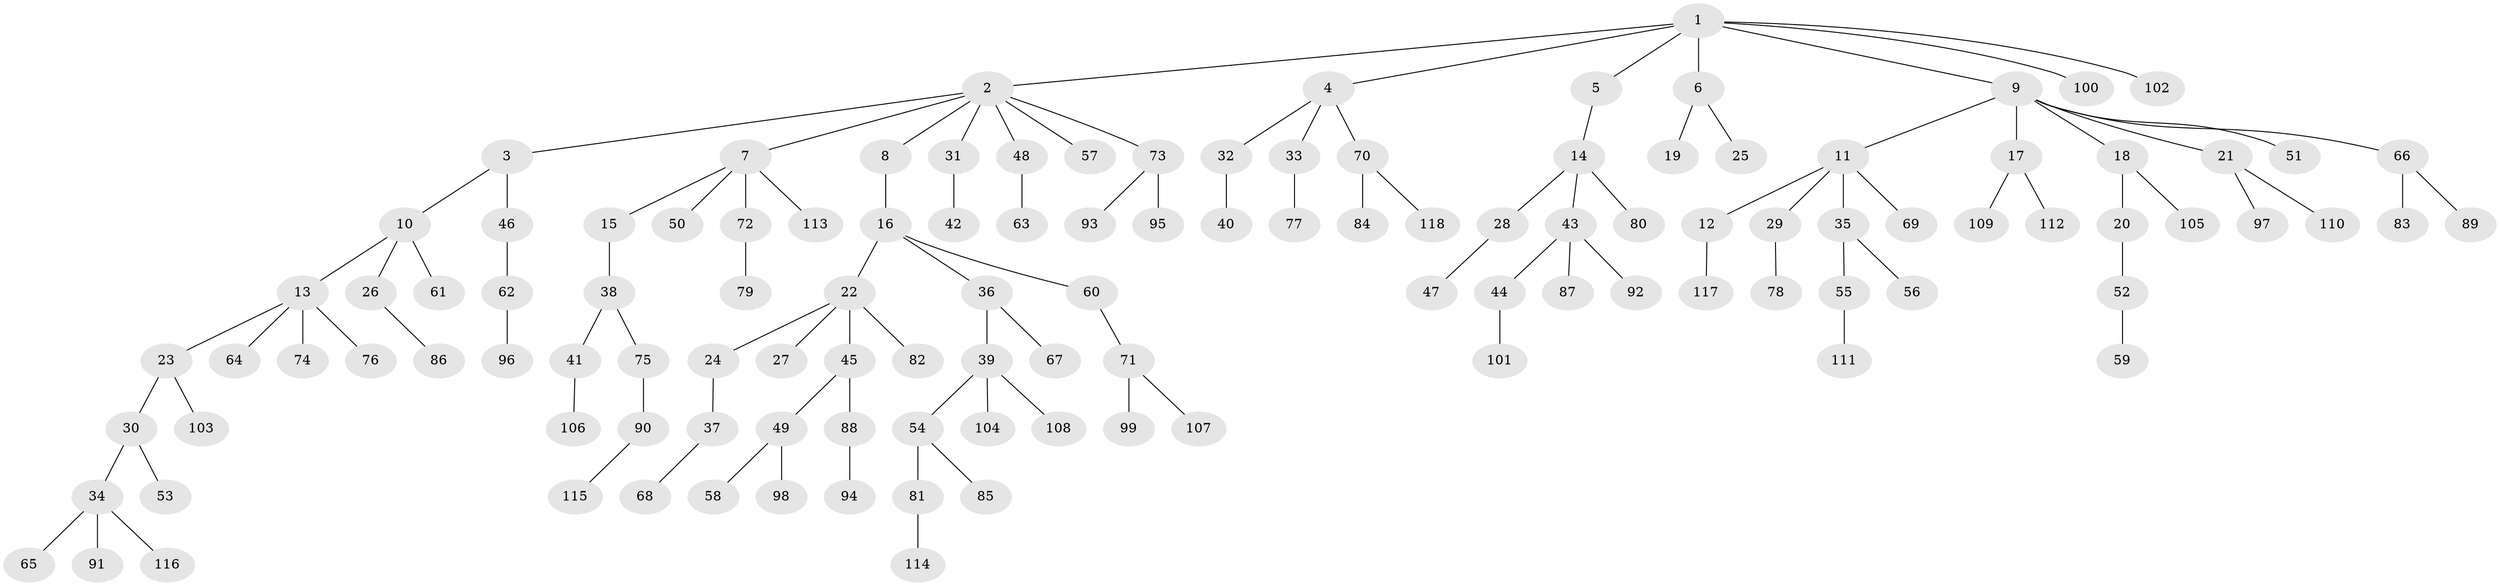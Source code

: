 // coarse degree distribution, {14: 0.02857142857142857, 4: 0.02857142857142857, 3: 0.05714285714285714, 1: 0.7714285714285715, 2: 0.05714285714285714, 5: 0.02857142857142857, 8: 0.02857142857142857}
// Generated by graph-tools (version 1.1) at 2025/19/03/04/25 18:19:15]
// undirected, 118 vertices, 117 edges
graph export_dot {
graph [start="1"]
  node [color=gray90,style=filled];
  1;
  2;
  3;
  4;
  5;
  6;
  7;
  8;
  9;
  10;
  11;
  12;
  13;
  14;
  15;
  16;
  17;
  18;
  19;
  20;
  21;
  22;
  23;
  24;
  25;
  26;
  27;
  28;
  29;
  30;
  31;
  32;
  33;
  34;
  35;
  36;
  37;
  38;
  39;
  40;
  41;
  42;
  43;
  44;
  45;
  46;
  47;
  48;
  49;
  50;
  51;
  52;
  53;
  54;
  55;
  56;
  57;
  58;
  59;
  60;
  61;
  62;
  63;
  64;
  65;
  66;
  67;
  68;
  69;
  70;
  71;
  72;
  73;
  74;
  75;
  76;
  77;
  78;
  79;
  80;
  81;
  82;
  83;
  84;
  85;
  86;
  87;
  88;
  89;
  90;
  91;
  92;
  93;
  94;
  95;
  96;
  97;
  98;
  99;
  100;
  101;
  102;
  103;
  104;
  105;
  106;
  107;
  108;
  109;
  110;
  111;
  112;
  113;
  114;
  115;
  116;
  117;
  118;
  1 -- 2;
  1 -- 4;
  1 -- 5;
  1 -- 6;
  1 -- 9;
  1 -- 100;
  1 -- 102;
  2 -- 3;
  2 -- 7;
  2 -- 8;
  2 -- 31;
  2 -- 48;
  2 -- 57;
  2 -- 73;
  3 -- 10;
  3 -- 46;
  4 -- 32;
  4 -- 33;
  4 -- 70;
  5 -- 14;
  6 -- 19;
  6 -- 25;
  7 -- 15;
  7 -- 50;
  7 -- 72;
  7 -- 113;
  8 -- 16;
  9 -- 11;
  9 -- 17;
  9 -- 18;
  9 -- 21;
  9 -- 51;
  9 -- 66;
  10 -- 13;
  10 -- 26;
  10 -- 61;
  11 -- 12;
  11 -- 29;
  11 -- 35;
  11 -- 69;
  12 -- 117;
  13 -- 23;
  13 -- 64;
  13 -- 74;
  13 -- 76;
  14 -- 28;
  14 -- 43;
  14 -- 80;
  15 -- 38;
  16 -- 22;
  16 -- 36;
  16 -- 60;
  17 -- 109;
  17 -- 112;
  18 -- 20;
  18 -- 105;
  20 -- 52;
  21 -- 97;
  21 -- 110;
  22 -- 24;
  22 -- 27;
  22 -- 45;
  22 -- 82;
  23 -- 30;
  23 -- 103;
  24 -- 37;
  26 -- 86;
  28 -- 47;
  29 -- 78;
  30 -- 34;
  30 -- 53;
  31 -- 42;
  32 -- 40;
  33 -- 77;
  34 -- 65;
  34 -- 91;
  34 -- 116;
  35 -- 55;
  35 -- 56;
  36 -- 39;
  36 -- 67;
  37 -- 68;
  38 -- 41;
  38 -- 75;
  39 -- 54;
  39 -- 104;
  39 -- 108;
  41 -- 106;
  43 -- 44;
  43 -- 87;
  43 -- 92;
  44 -- 101;
  45 -- 49;
  45 -- 88;
  46 -- 62;
  48 -- 63;
  49 -- 58;
  49 -- 98;
  52 -- 59;
  54 -- 81;
  54 -- 85;
  55 -- 111;
  60 -- 71;
  62 -- 96;
  66 -- 83;
  66 -- 89;
  70 -- 84;
  70 -- 118;
  71 -- 99;
  71 -- 107;
  72 -- 79;
  73 -- 93;
  73 -- 95;
  75 -- 90;
  81 -- 114;
  88 -- 94;
  90 -- 115;
}
